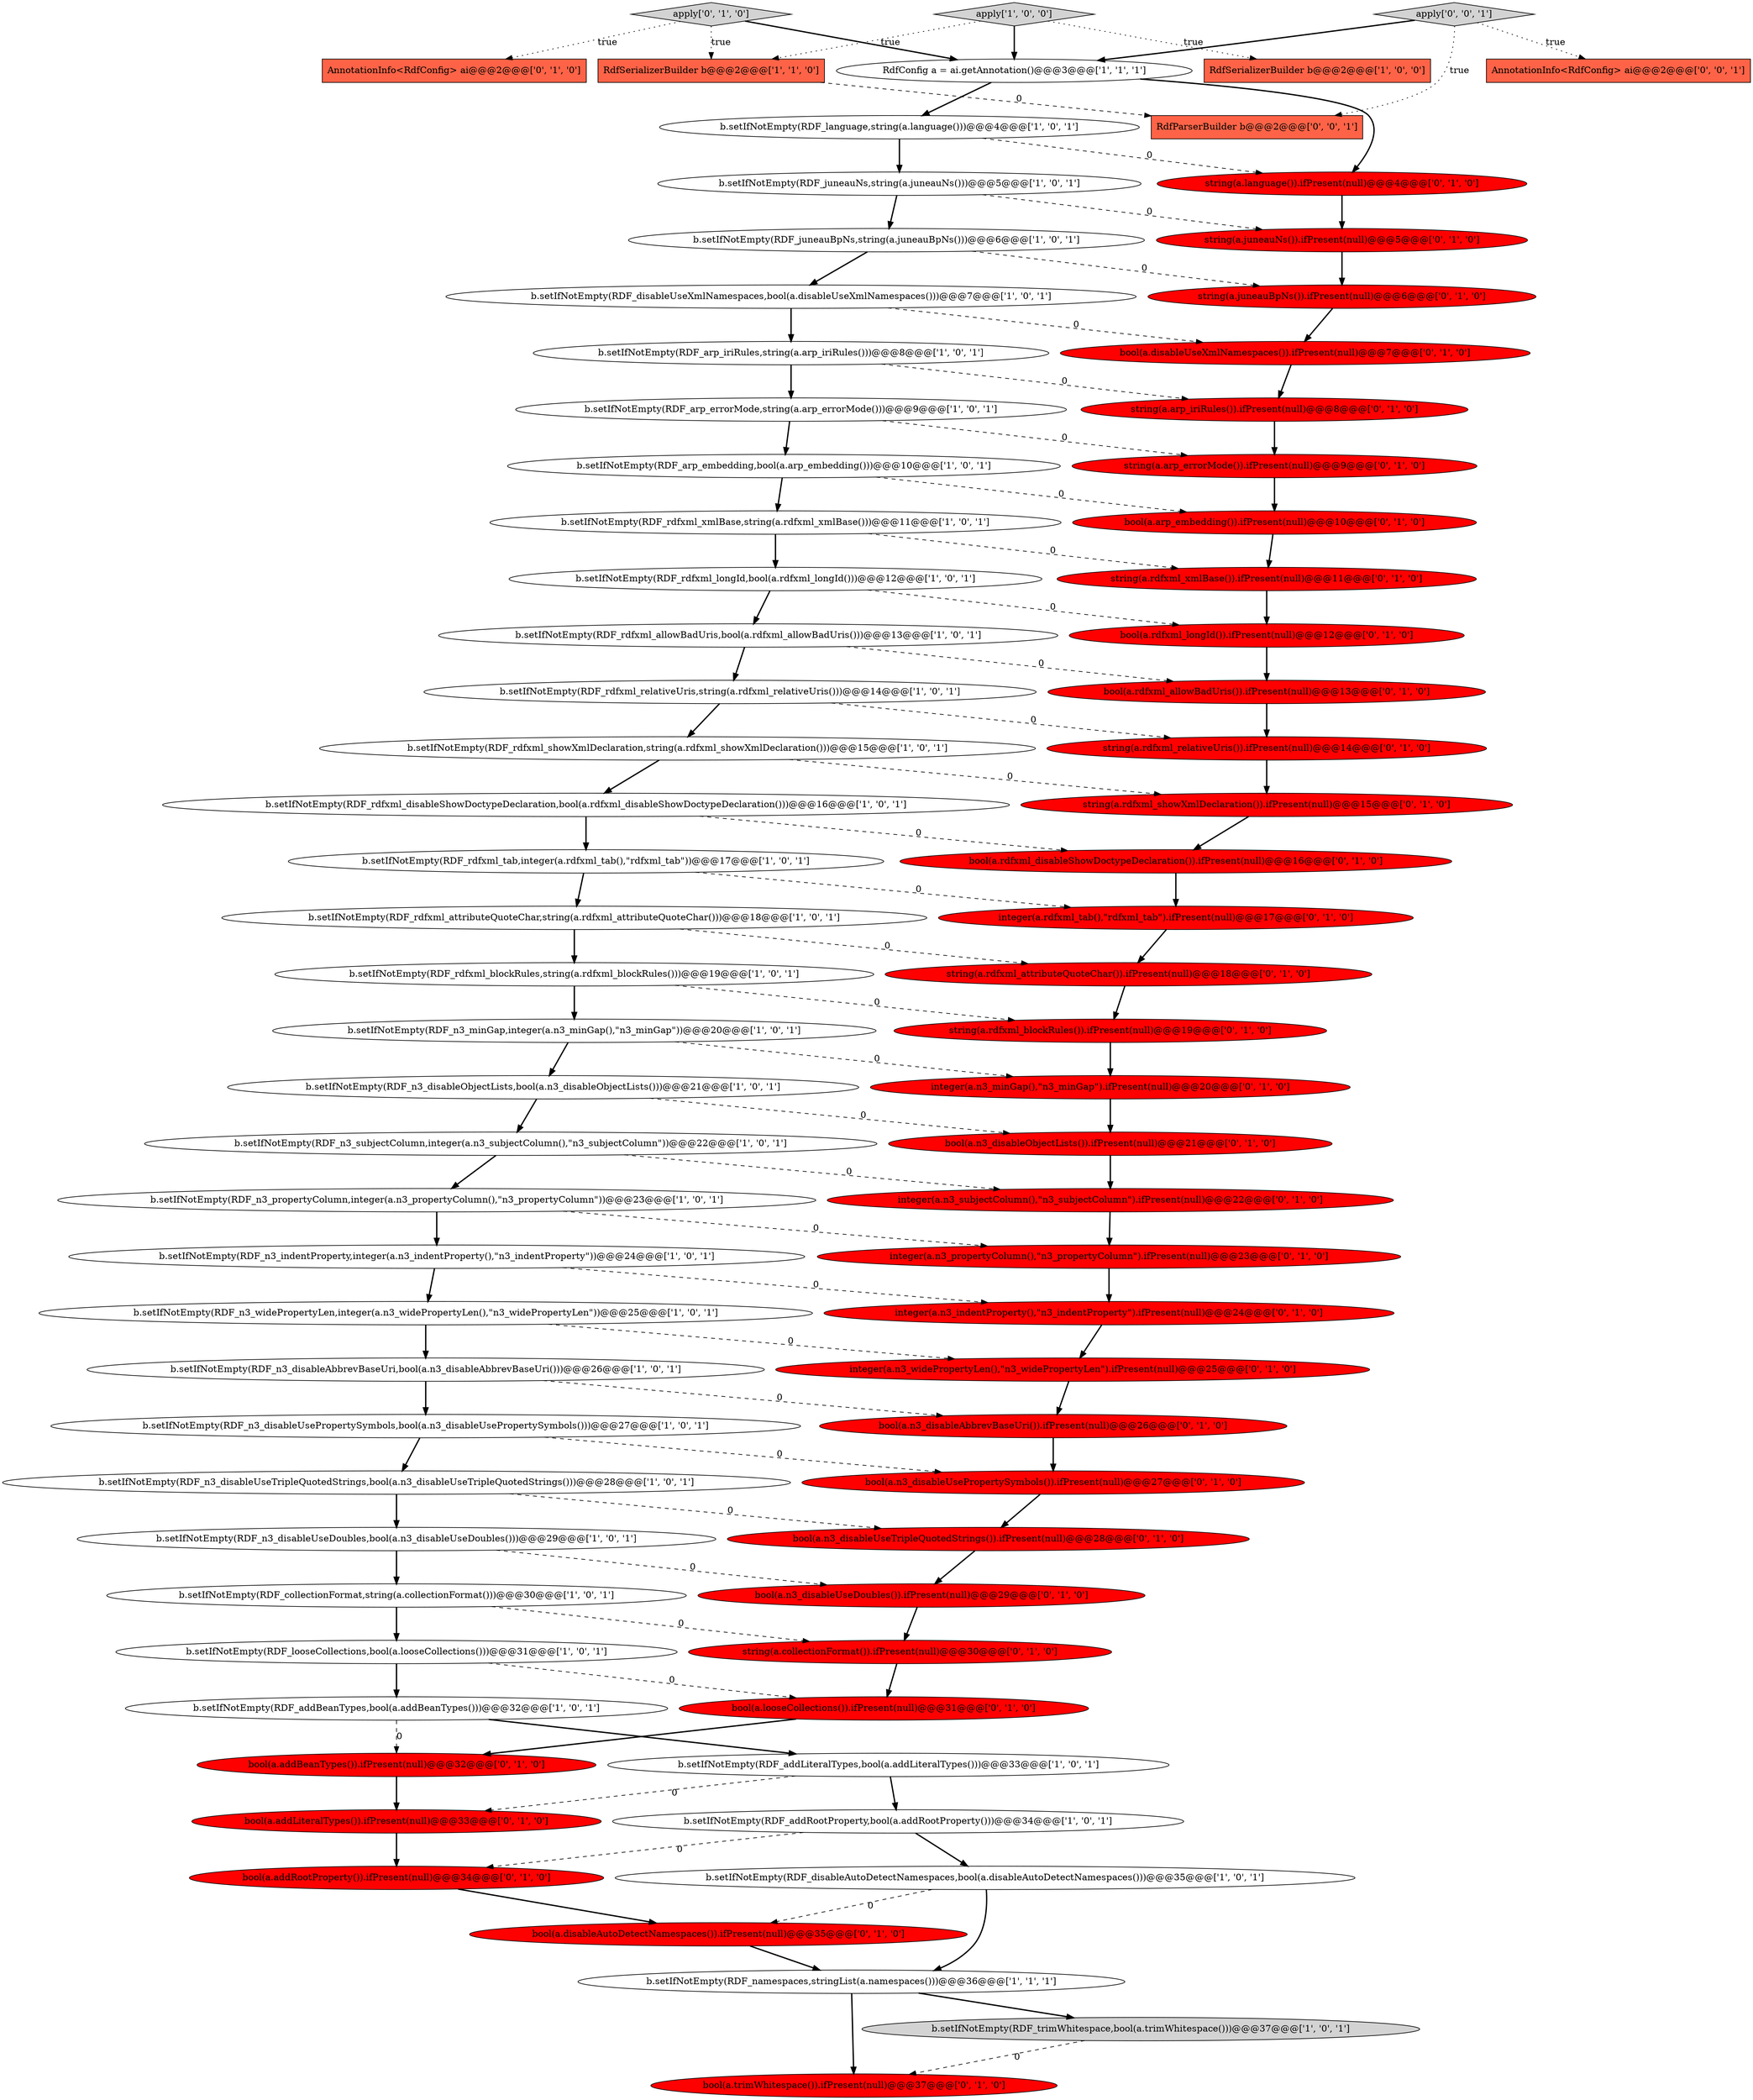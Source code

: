 digraph {
36 [style = filled, label = "b.setIfNotEmpty(RDF_n3_subjectColumn,integer(a.n3_subjectColumn(),\"n3_subjectColumn\"))@@@22@@@['1', '0', '1']", fillcolor = white, shape = ellipse image = "AAA0AAABBB1BBB"];
72 [style = filled, label = "bool(a.n3_disableUseTripleQuotedStrings()).ifPresent(null)@@@28@@@['0', '1', '0']", fillcolor = red, shape = ellipse image = "AAA1AAABBB2BBB"];
33 [style = filled, label = "b.setIfNotEmpty(RDF_rdfxml_showXmlDeclaration,string(a.rdfxml_showXmlDeclaration()))@@@15@@@['1', '0', '1']", fillcolor = white, shape = ellipse image = "AAA0AAABBB1BBB"];
24 [style = filled, label = "RdfConfig a = ai.getAnnotation()@@@3@@@['1', '1', '1']", fillcolor = white, shape = ellipse image = "AAA0AAABBB1BBB"];
17 [style = filled, label = "b.setIfNotEmpty(RDF_collectionFormat,string(a.collectionFormat()))@@@30@@@['1', '0', '1']", fillcolor = white, shape = ellipse image = "AAA0AAABBB1BBB"];
28 [style = filled, label = "b.setIfNotEmpty(RDF_n3_disableUsePropertySymbols,bool(a.n3_disableUsePropertySymbols()))@@@27@@@['1', '0', '1']", fillcolor = white, shape = ellipse image = "AAA0AAABBB1BBB"];
71 [style = filled, label = "bool(a.addRootProperty()).ifPresent(null)@@@34@@@['0', '1', '0']", fillcolor = red, shape = ellipse image = "AAA1AAABBB2BBB"];
31 [style = filled, label = "b.setIfNotEmpty(RDF_rdfxml_attributeQuoteChar,string(a.rdfxml_attributeQuoteChar()))@@@18@@@['1', '0', '1']", fillcolor = white, shape = ellipse image = "AAA0AAABBB1BBB"];
61 [style = filled, label = "string(a.rdfxml_attributeQuoteChar()).ifPresent(null)@@@18@@@['0', '1', '0']", fillcolor = red, shape = ellipse image = "AAA1AAABBB2BBB"];
16 [style = filled, label = "b.setIfNotEmpty(RDF_n3_disableObjectLists,bool(a.n3_disableObjectLists()))@@@21@@@['1', '0', '1']", fillcolor = white, shape = ellipse image = "AAA0AAABBB1BBB"];
38 [style = filled, label = "string(a.rdfxml_xmlBase()).ifPresent(null)@@@11@@@['0', '1', '0']", fillcolor = red, shape = ellipse image = "AAA1AAABBB2BBB"];
65 [style = filled, label = "bool(a.trimWhitespace()).ifPresent(null)@@@37@@@['0', '1', '0']", fillcolor = red, shape = ellipse image = "AAA1AAABBB2BBB"];
52 [style = filled, label = "string(a.rdfxml_relativeUris()).ifPresent(null)@@@14@@@['0', '1', '0']", fillcolor = red, shape = ellipse image = "AAA1AAABBB2BBB"];
10 [style = filled, label = "b.setIfNotEmpty(RDF_n3_propertyColumn,integer(a.n3_propertyColumn(),\"n3_propertyColumn\"))@@@23@@@['1', '0', '1']", fillcolor = white, shape = ellipse image = "AAA0AAABBB1BBB"];
9 [style = filled, label = "b.setIfNotEmpty(RDF_n3_disableUseDoubles,bool(a.n3_disableUseDoubles()))@@@29@@@['1', '0', '1']", fillcolor = white, shape = ellipse image = "AAA0AAABBB1BBB"];
37 [style = filled, label = "b.setIfNotEmpty(RDF_n3_widePropertyLen,integer(a.n3_widePropertyLen(),\"n3_widePropertyLen\"))@@@25@@@['1', '0', '1']", fillcolor = white, shape = ellipse image = "AAA0AAABBB1BBB"];
6 [style = filled, label = "b.setIfNotEmpty(RDF_looseCollections,bool(a.looseCollections()))@@@31@@@['1', '0', '1']", fillcolor = white, shape = ellipse image = "AAA0AAABBB1BBB"];
29 [style = filled, label = "b.setIfNotEmpty(RDF_n3_minGap,integer(a.n3_minGap(),\"n3_minGap\"))@@@20@@@['1', '0', '1']", fillcolor = white, shape = ellipse image = "AAA0AAABBB1BBB"];
2 [style = filled, label = "RdfSerializerBuilder b@@@2@@@['1', '0', '0']", fillcolor = tomato, shape = box image = "AAA0AAABBB1BBB"];
8 [style = filled, label = "b.setIfNotEmpty(RDF_rdfxml_longId,bool(a.rdfxml_longId()))@@@12@@@['1', '0', '1']", fillcolor = white, shape = ellipse image = "AAA0AAABBB1BBB"];
69 [style = filled, label = "bool(a.n3_disableUsePropertySymbols()).ifPresent(null)@@@27@@@['0', '1', '0']", fillcolor = red, shape = ellipse image = "AAA1AAABBB2BBB"];
22 [style = filled, label = "b.setIfNotEmpty(RDF_rdfxml_blockRules,string(a.rdfxml_blockRules()))@@@19@@@['1', '0', '1']", fillcolor = white, shape = ellipse image = "AAA0AAABBB1BBB"];
27 [style = filled, label = "b.setIfNotEmpty(RDF_rdfxml_disableShowDoctypeDeclaration,bool(a.rdfxml_disableShowDoctypeDeclaration()))@@@16@@@['1', '0', '1']", fillcolor = white, shape = ellipse image = "AAA0AAABBB1BBB"];
5 [style = filled, label = "b.setIfNotEmpty(RDF_rdfxml_relativeUris,string(a.rdfxml_relativeUris()))@@@14@@@['1', '0', '1']", fillcolor = white, shape = ellipse image = "AAA0AAABBB1BBB"];
34 [style = filled, label = "b.setIfNotEmpty(RDF_juneauNs,string(a.juneauNs()))@@@5@@@['1', '0', '1']", fillcolor = white, shape = ellipse image = "AAA0AAABBB1BBB"];
67 [style = filled, label = "bool(a.addLiteralTypes()).ifPresent(null)@@@33@@@['0', '1', '0']", fillcolor = red, shape = ellipse image = "AAA1AAABBB2BBB"];
75 [style = filled, label = "RdfParserBuilder b@@@2@@@['0', '0', '1']", fillcolor = tomato, shape = box image = "AAA0AAABBB3BBB"];
45 [style = filled, label = "apply['0', '1', '0']", fillcolor = lightgray, shape = diamond image = "AAA0AAABBB2BBB"];
11 [style = filled, label = "RdfSerializerBuilder b@@@2@@@['1', '1', '0']", fillcolor = tomato, shape = box image = "AAA0AAABBB1BBB"];
46 [style = filled, label = "integer(a.rdfxml_tab(),\"rdfxml_tab\").ifPresent(null)@@@17@@@['0', '1', '0']", fillcolor = red, shape = ellipse image = "AAA1AAABBB2BBB"];
58 [style = filled, label = "string(a.collectionFormat()).ifPresent(null)@@@30@@@['0', '1', '0']", fillcolor = red, shape = ellipse image = "AAA1AAABBB2BBB"];
40 [style = filled, label = "bool(a.disableAutoDetectNamespaces()).ifPresent(null)@@@35@@@['0', '1', '0']", fillcolor = red, shape = ellipse image = "AAA1AAABBB2BBB"];
42 [style = filled, label = "bool(a.addBeanTypes()).ifPresent(null)@@@32@@@['0', '1', '0']", fillcolor = red, shape = ellipse image = "AAA1AAABBB2BBB"];
62 [style = filled, label = "bool(a.disableUseXmlNamespaces()).ifPresent(null)@@@7@@@['0', '1', '0']", fillcolor = red, shape = ellipse image = "AAA1AAABBB2BBB"];
14 [style = filled, label = "b.setIfNotEmpty(RDF_arp_iriRules,string(a.arp_iriRules()))@@@8@@@['1', '0', '1']", fillcolor = white, shape = ellipse image = "AAA0AAABBB1BBB"];
21 [style = filled, label = "b.setIfNotEmpty(RDF_disableUseXmlNamespaces,bool(a.disableUseXmlNamespaces()))@@@7@@@['1', '0', '1']", fillcolor = white, shape = ellipse image = "AAA0AAABBB1BBB"];
25 [style = filled, label = "b.setIfNotEmpty(RDF_arp_embedding,bool(a.arp_embedding()))@@@10@@@['1', '0', '1']", fillcolor = white, shape = ellipse image = "AAA0AAABBB1BBB"];
26 [style = filled, label = "b.setIfNotEmpty(RDF_n3_indentProperty,integer(a.n3_indentProperty(),\"n3_indentProperty\"))@@@24@@@['1', '0', '1']", fillcolor = white, shape = ellipse image = "AAA0AAABBB1BBB"];
43 [style = filled, label = "bool(a.rdfxml_disableShowDoctypeDeclaration()).ifPresent(null)@@@16@@@['0', '1', '0']", fillcolor = red, shape = ellipse image = "AAA1AAABBB2BBB"];
74 [style = filled, label = "AnnotationInfo<RdfConfig> ai@@@2@@@['0', '0', '1']", fillcolor = tomato, shape = box image = "AAA0AAABBB3BBB"];
53 [style = filled, label = "integer(a.n3_indentProperty(),\"n3_indentProperty\").ifPresent(null)@@@24@@@['0', '1', '0']", fillcolor = red, shape = ellipse image = "AAA1AAABBB2BBB"];
32 [style = filled, label = "b.setIfNotEmpty(RDF_language,string(a.language()))@@@4@@@['1', '0', '1']", fillcolor = white, shape = ellipse image = "AAA0AAABBB1BBB"];
30 [style = filled, label = "b.setIfNotEmpty(RDF_n3_disableUseTripleQuotedStrings,bool(a.n3_disableUseTripleQuotedStrings()))@@@28@@@['1', '0', '1']", fillcolor = white, shape = ellipse image = "AAA0AAABBB1BBB"];
44 [style = filled, label = "integer(a.n3_propertyColumn(),\"n3_propertyColumn\").ifPresent(null)@@@23@@@['0', '1', '0']", fillcolor = red, shape = ellipse image = "AAA1AAABBB2BBB"];
50 [style = filled, label = "bool(a.arp_embedding()).ifPresent(null)@@@10@@@['0', '1', '0']", fillcolor = red, shape = ellipse image = "AAA1AAABBB2BBB"];
18 [style = filled, label = "b.setIfNotEmpty(RDF_juneauBpNs,string(a.juneauBpNs()))@@@6@@@['1', '0', '1']", fillcolor = white, shape = ellipse image = "AAA0AAABBB1BBB"];
23 [style = filled, label = "b.setIfNotEmpty(RDF_rdfxml_allowBadUris,bool(a.rdfxml_allowBadUris()))@@@13@@@['1', '0', '1']", fillcolor = white, shape = ellipse image = "AAA0AAABBB1BBB"];
19 [style = filled, label = "b.setIfNotEmpty(RDF_rdfxml_tab,integer(a.rdfxml_tab(),\"rdfxml_tab\"))@@@17@@@['1', '0', '1']", fillcolor = white, shape = ellipse image = "AAA0AAABBB1BBB"];
60 [style = filled, label = "bool(a.looseCollections()).ifPresent(null)@@@31@@@['0', '1', '0']", fillcolor = red, shape = ellipse image = "AAA1AAABBB2BBB"];
49 [style = filled, label = "AnnotationInfo<RdfConfig> ai@@@2@@@['0', '1', '0']", fillcolor = tomato, shape = box image = "AAA0AAABBB2BBB"];
12 [style = filled, label = "b.setIfNotEmpty(RDF_n3_disableAbbrevBaseUri,bool(a.n3_disableAbbrevBaseUri()))@@@26@@@['1', '0', '1']", fillcolor = white, shape = ellipse image = "AAA0AAABBB1BBB"];
13 [style = filled, label = "apply['1', '0', '0']", fillcolor = lightgray, shape = diamond image = "AAA0AAABBB1BBB"];
51 [style = filled, label = "integer(a.n3_widePropertyLen(),\"n3_widePropertyLen\").ifPresent(null)@@@25@@@['0', '1', '0']", fillcolor = red, shape = ellipse image = "AAA1AAABBB2BBB"];
63 [style = filled, label = "string(a.arp_iriRules()).ifPresent(null)@@@8@@@['0', '1', '0']", fillcolor = red, shape = ellipse image = "AAA1AAABBB2BBB"];
41 [style = filled, label = "string(a.rdfxml_blockRules()).ifPresent(null)@@@19@@@['0', '1', '0']", fillcolor = red, shape = ellipse image = "AAA1AAABBB2BBB"];
73 [style = filled, label = "apply['0', '0', '1']", fillcolor = lightgray, shape = diamond image = "AAA0AAABBB3BBB"];
15 [style = filled, label = "b.setIfNotEmpty(RDF_addRootProperty,bool(a.addRootProperty()))@@@34@@@['1', '0', '1']", fillcolor = white, shape = ellipse image = "AAA0AAABBB1BBB"];
68 [style = filled, label = "bool(a.rdfxml_longId()).ifPresent(null)@@@12@@@['0', '1', '0']", fillcolor = red, shape = ellipse image = "AAA1AAABBB2BBB"];
1 [style = filled, label = "b.setIfNotEmpty(RDF_namespaces,stringList(a.namespaces()))@@@36@@@['1', '1', '1']", fillcolor = white, shape = ellipse image = "AAA0AAABBB1BBB"];
56 [style = filled, label = "bool(a.n3_disableObjectLists()).ifPresent(null)@@@21@@@['0', '1', '0']", fillcolor = red, shape = ellipse image = "AAA1AAABBB2BBB"];
3 [style = filled, label = "b.setIfNotEmpty(RDF_disableAutoDetectNamespaces,bool(a.disableAutoDetectNamespaces()))@@@35@@@['1', '0', '1']", fillcolor = white, shape = ellipse image = "AAA0AAABBB1BBB"];
55 [style = filled, label = "bool(a.n3_disableUseDoubles()).ifPresent(null)@@@29@@@['0', '1', '0']", fillcolor = red, shape = ellipse image = "AAA1AAABBB2BBB"];
64 [style = filled, label = "string(a.arp_errorMode()).ifPresent(null)@@@9@@@['0', '1', '0']", fillcolor = red, shape = ellipse image = "AAA1AAABBB2BBB"];
39 [style = filled, label = "integer(a.n3_minGap(),\"n3_minGap\").ifPresent(null)@@@20@@@['0', '1', '0']", fillcolor = red, shape = ellipse image = "AAA1AAABBB2BBB"];
48 [style = filled, label = "integer(a.n3_subjectColumn(),\"n3_subjectColumn\").ifPresent(null)@@@22@@@['0', '1', '0']", fillcolor = red, shape = ellipse image = "AAA1AAABBB2BBB"];
35 [style = filled, label = "b.setIfNotEmpty(RDF_addLiteralTypes,bool(a.addLiteralTypes()))@@@33@@@['1', '0', '1']", fillcolor = white, shape = ellipse image = "AAA0AAABBB1BBB"];
47 [style = filled, label = "string(a.juneauNs()).ifPresent(null)@@@5@@@['0', '1', '0']", fillcolor = red, shape = ellipse image = "AAA1AAABBB2BBB"];
59 [style = filled, label = "bool(a.rdfxml_allowBadUris()).ifPresent(null)@@@13@@@['0', '1', '0']", fillcolor = red, shape = ellipse image = "AAA1AAABBB2BBB"];
4 [style = filled, label = "b.setIfNotEmpty(RDF_addBeanTypes,bool(a.addBeanTypes()))@@@32@@@['1', '0', '1']", fillcolor = white, shape = ellipse image = "AAA0AAABBB1BBB"];
0 [style = filled, label = "b.setIfNotEmpty(RDF_arp_errorMode,string(a.arp_errorMode()))@@@9@@@['1', '0', '1']", fillcolor = white, shape = ellipse image = "AAA0AAABBB1BBB"];
54 [style = filled, label = "bool(a.n3_disableAbbrevBaseUri()).ifPresent(null)@@@26@@@['0', '1', '0']", fillcolor = red, shape = ellipse image = "AAA1AAABBB2BBB"];
57 [style = filled, label = "string(a.language()).ifPresent(null)@@@4@@@['0', '1', '0']", fillcolor = red, shape = ellipse image = "AAA1AAABBB2BBB"];
66 [style = filled, label = "string(a.rdfxml_showXmlDeclaration()).ifPresent(null)@@@15@@@['0', '1', '0']", fillcolor = red, shape = ellipse image = "AAA1AAABBB2BBB"];
70 [style = filled, label = "string(a.juneauBpNs()).ifPresent(null)@@@6@@@['0', '1', '0']", fillcolor = red, shape = ellipse image = "AAA1AAABBB2BBB"];
20 [style = filled, label = "b.setIfNotEmpty(RDF_trimWhitespace,bool(a.trimWhitespace()))@@@37@@@['1', '0', '1']", fillcolor = lightgray, shape = ellipse image = "AAA0AAABBB1BBB"];
7 [style = filled, label = "b.setIfNotEmpty(RDF_rdfxml_xmlBase,string(a.rdfxml_xmlBase()))@@@11@@@['1', '0', '1']", fillcolor = white, shape = ellipse image = "AAA0AAABBB1BBB"];
3->40 [style = dashed, label="0"];
37->51 [style = dashed, label="0"];
46->61 [style = bold, label=""];
24->32 [style = bold, label=""];
24->57 [style = bold, label=""];
34->18 [style = bold, label=""];
1->20 [style = bold, label=""];
58->60 [style = bold, label=""];
32->34 [style = bold, label=""];
67->71 [style = bold, label=""];
7->8 [style = bold, label=""];
44->53 [style = bold, label=""];
45->24 [style = bold, label=""];
0->25 [style = bold, label=""];
69->72 [style = bold, label=""];
27->19 [style = bold, label=""];
42->67 [style = bold, label=""];
22->41 [style = dashed, label="0"];
12->28 [style = bold, label=""];
8->23 [style = bold, label=""];
28->30 [style = bold, label=""];
5->33 [style = bold, label=""];
51->54 [style = bold, label=""];
6->60 [style = dashed, label="0"];
31->61 [style = dashed, label="0"];
14->63 [style = dashed, label="0"];
9->17 [style = bold, label=""];
10->26 [style = bold, label=""];
48->44 [style = bold, label=""];
23->59 [style = dashed, label="0"];
25->7 [style = bold, label=""];
33->27 [style = bold, label=""];
0->64 [style = dashed, label="0"];
38->68 [style = bold, label=""];
43->46 [style = bold, label=""];
45->49 [style = dotted, label="true"];
6->4 [style = bold, label=""];
19->46 [style = dashed, label="0"];
7->38 [style = dashed, label="0"];
56->48 [style = bold, label=""];
26->37 [style = bold, label=""];
73->74 [style = dotted, label="true"];
5->52 [style = dashed, label="0"];
29->16 [style = bold, label=""];
8->68 [style = dashed, label="0"];
27->43 [style = dashed, label="0"];
9->55 [style = dashed, label="0"];
16->36 [style = bold, label=""];
61->41 [style = bold, label=""];
72->55 [style = bold, label=""];
13->24 [style = bold, label=""];
23->5 [style = bold, label=""];
3->1 [style = bold, label=""];
35->15 [style = bold, label=""];
17->6 [style = bold, label=""];
18->70 [style = dashed, label="0"];
52->66 [style = bold, label=""];
22->29 [style = bold, label=""];
30->9 [style = bold, label=""];
36->48 [style = dashed, label="0"];
15->3 [style = bold, label=""];
26->53 [style = dashed, label="0"];
37->12 [style = bold, label=""];
11->75 [style = dashed, label="0"];
13->2 [style = dotted, label="true"];
32->57 [style = dashed, label="0"];
12->54 [style = dashed, label="0"];
30->72 [style = dashed, label="0"];
45->11 [style = dotted, label="true"];
66->43 [style = bold, label=""];
47->70 [style = bold, label=""];
13->11 [style = dotted, label="true"];
71->40 [style = bold, label=""];
73->75 [style = dotted, label="true"];
18->21 [style = bold, label=""];
1->65 [style = bold, label=""];
57->47 [style = bold, label=""];
60->42 [style = bold, label=""];
25->50 [style = dashed, label="0"];
21->14 [style = bold, label=""];
36->10 [style = bold, label=""];
21->62 [style = dashed, label="0"];
4->35 [style = bold, label=""];
31->22 [style = bold, label=""];
17->58 [style = dashed, label="0"];
53->51 [style = bold, label=""];
19->31 [style = bold, label=""];
63->64 [style = bold, label=""];
29->39 [style = dashed, label="0"];
70->62 [style = bold, label=""];
62->63 [style = bold, label=""];
59->52 [style = bold, label=""];
54->69 [style = bold, label=""];
34->47 [style = dashed, label="0"];
73->24 [style = bold, label=""];
10->44 [style = dashed, label="0"];
35->67 [style = dashed, label="0"];
15->71 [style = dashed, label="0"];
33->66 [style = dashed, label="0"];
40->1 [style = bold, label=""];
16->56 [style = dashed, label="0"];
50->38 [style = bold, label=""];
14->0 [style = bold, label=""];
28->69 [style = dashed, label="0"];
39->56 [style = bold, label=""];
68->59 [style = bold, label=""];
4->42 [style = dashed, label="0"];
20->65 [style = dashed, label="0"];
64->50 [style = bold, label=""];
41->39 [style = bold, label=""];
55->58 [style = bold, label=""];
}
